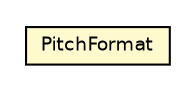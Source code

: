 #!/usr/local/bin/dot
#
# Class diagram 
# Generated by UMLGraph version R5_6-24-gf6e263 (http://www.umlgraph.org/)
#

digraph G {
	edge [fontname="Helvetica",fontsize=10,labelfontname="Helvetica",labelfontsize=10];
	node [fontname="Helvetica",fontsize=10,shape=plaintext];
	nodesep=0.25;
	ranksep=0.5;
	// com.rockhoppertech.music.PitchFormat
	c7847 [label=<<table title="com.rockhoppertech.music.PitchFormat" border="0" cellborder="1" cellspacing="0" cellpadding="2" port="p" bgcolor="lemonChiffon" href="./PitchFormat.html">
		<tr><td><table border="0" cellspacing="0" cellpadding="1">
<tr><td align="center" balign="center"> PitchFormat </td></tr>
		</table></td></tr>
		</table>>, URL="./PitchFormat.html", fontname="Helvetica", fontcolor="black", fontsize=9.0];
}

